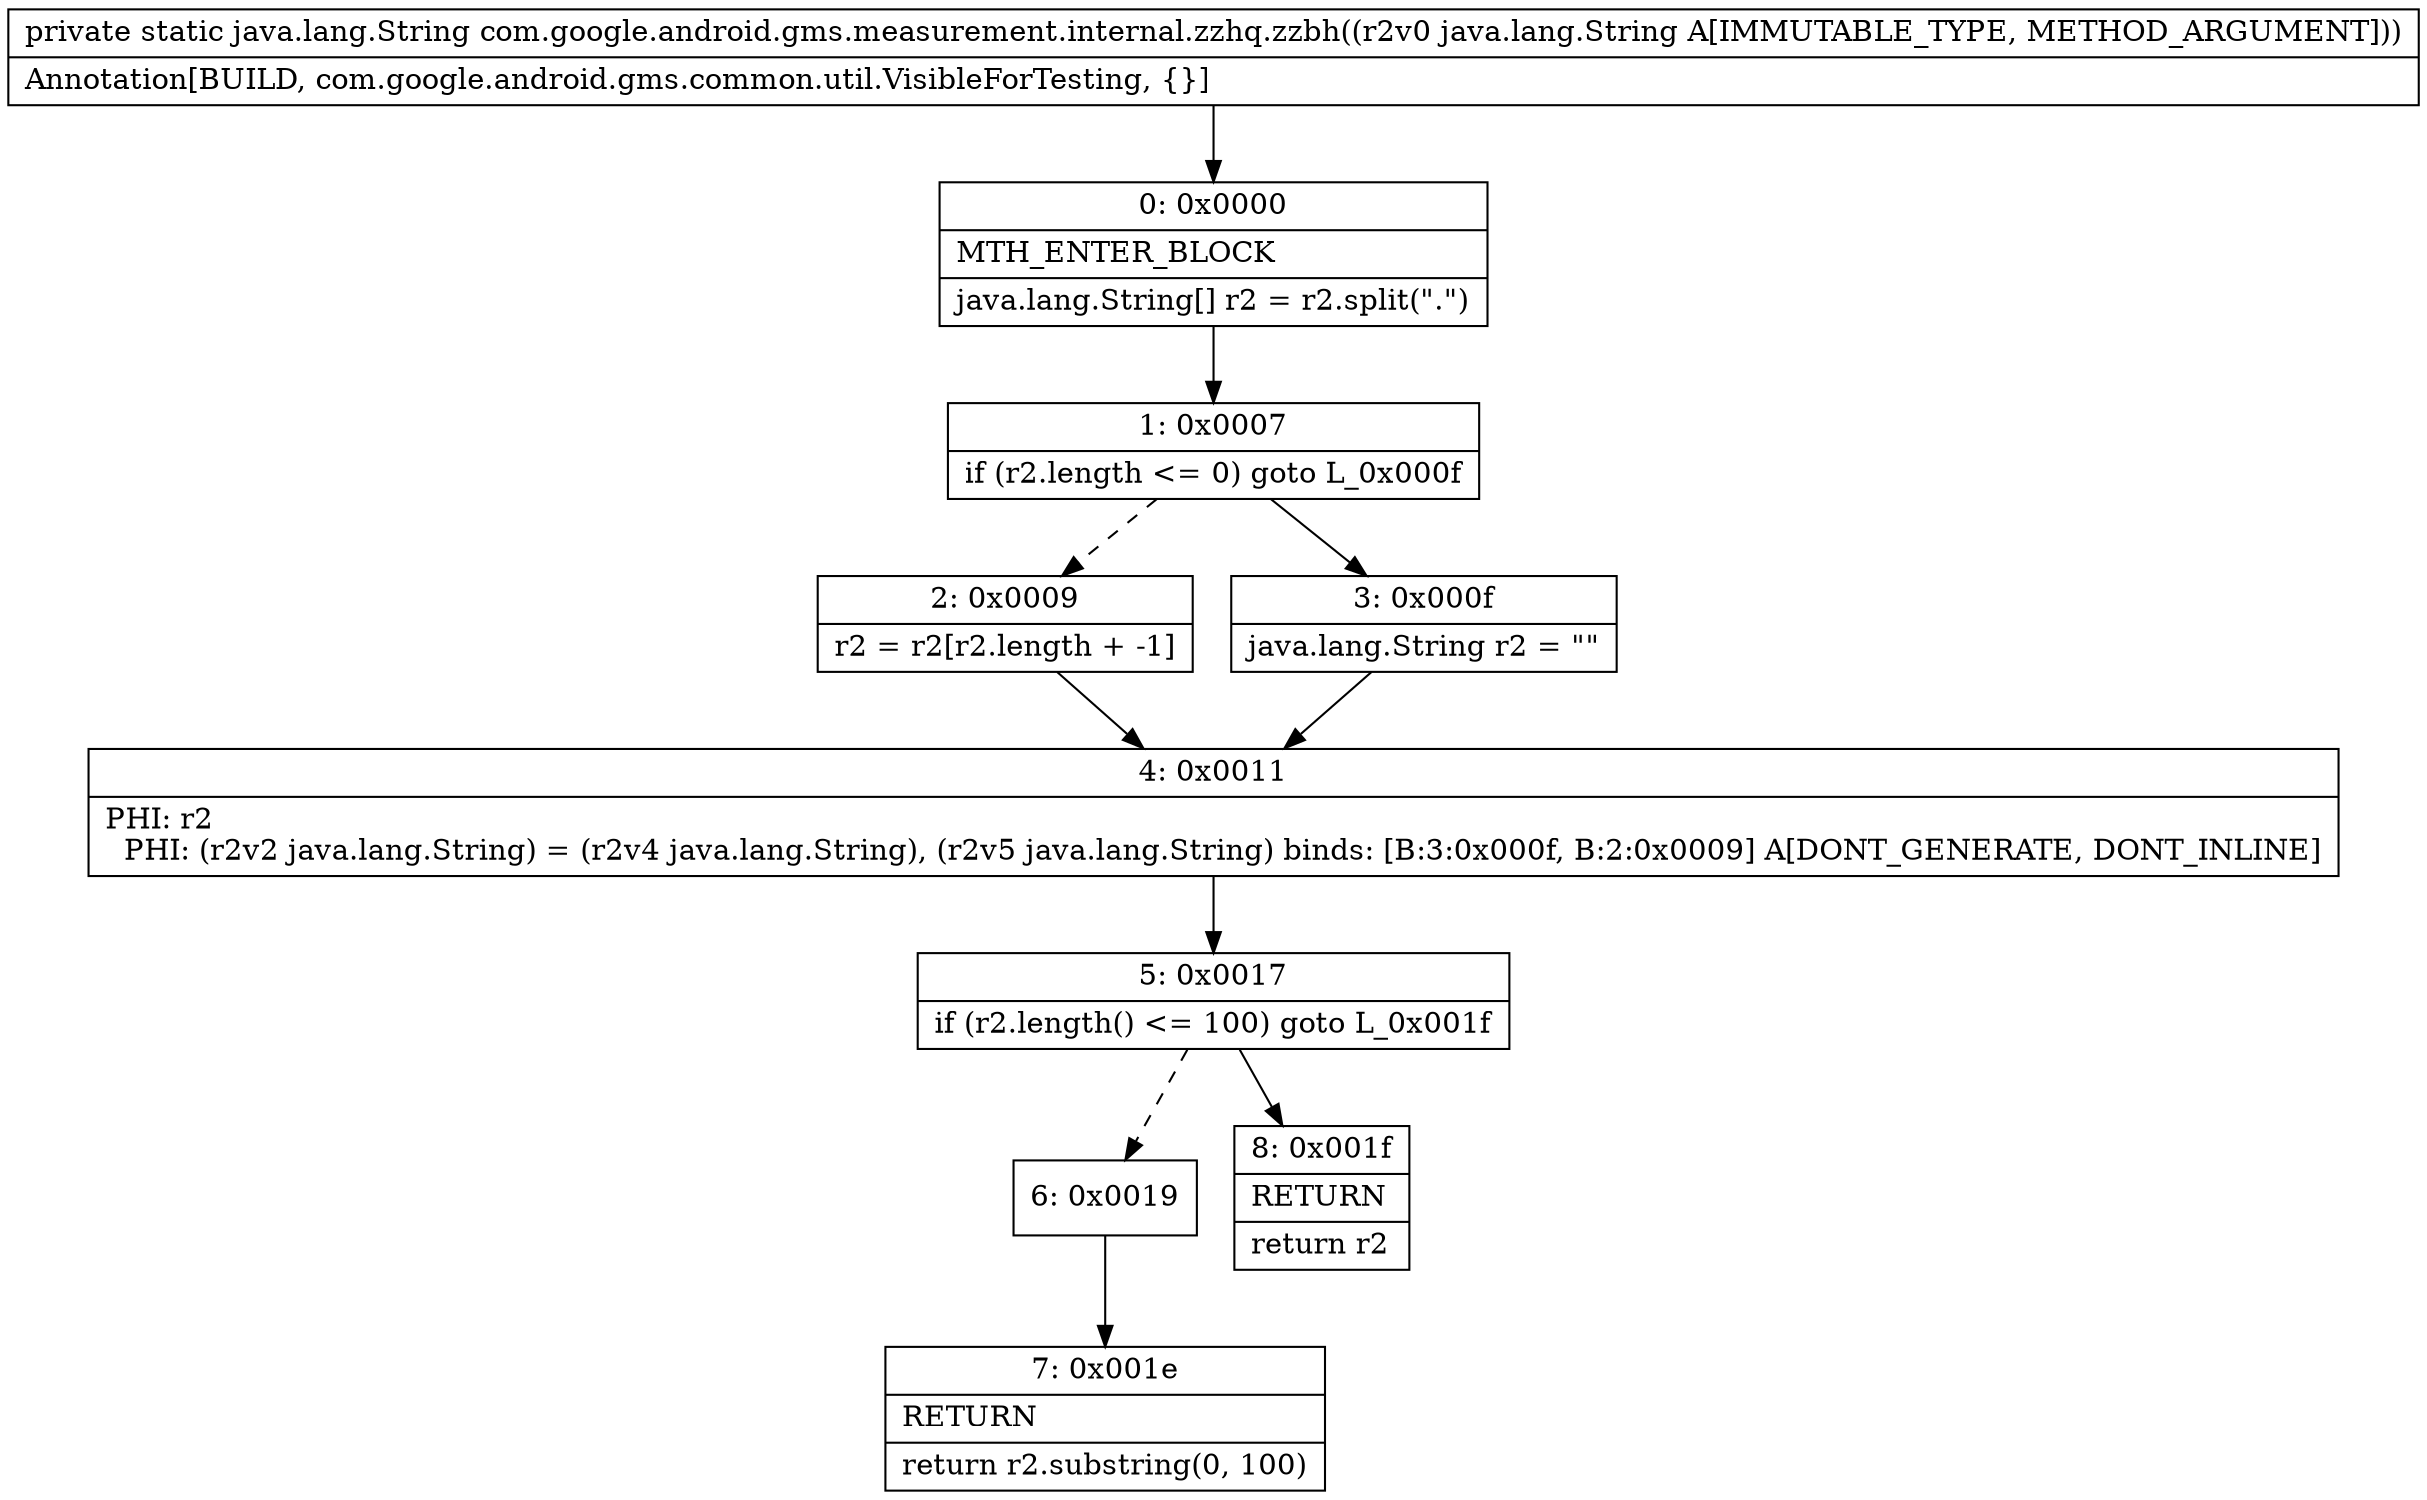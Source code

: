 digraph "CFG forcom.google.android.gms.measurement.internal.zzhq.zzbh(Ljava\/lang\/String;)Ljava\/lang\/String;" {
Node_0 [shape=record,label="{0\:\ 0x0000|MTH_ENTER_BLOCK\l|java.lang.String[] r2 = r2.split(\".\")\l}"];
Node_1 [shape=record,label="{1\:\ 0x0007|if (r2.length \<= 0) goto L_0x000f\l}"];
Node_2 [shape=record,label="{2\:\ 0x0009|r2 = r2[r2.length + \-1]\l}"];
Node_3 [shape=record,label="{3\:\ 0x000f|java.lang.String r2 = \"\"\l}"];
Node_4 [shape=record,label="{4\:\ 0x0011|PHI: r2 \l  PHI: (r2v2 java.lang.String) = (r2v4 java.lang.String), (r2v5 java.lang.String) binds: [B:3:0x000f, B:2:0x0009] A[DONT_GENERATE, DONT_INLINE]\l}"];
Node_5 [shape=record,label="{5\:\ 0x0017|if (r2.length() \<= 100) goto L_0x001f\l}"];
Node_6 [shape=record,label="{6\:\ 0x0019}"];
Node_7 [shape=record,label="{7\:\ 0x001e|RETURN\l|return r2.substring(0, 100)\l}"];
Node_8 [shape=record,label="{8\:\ 0x001f|RETURN\l|return r2\l}"];
MethodNode[shape=record,label="{private static java.lang.String com.google.android.gms.measurement.internal.zzhq.zzbh((r2v0 java.lang.String A[IMMUTABLE_TYPE, METHOD_ARGUMENT]))  | Annotation[BUILD, com.google.android.gms.common.util.VisibleForTesting, \{\}]\l}"];
MethodNode -> Node_0;
Node_0 -> Node_1;
Node_1 -> Node_2[style=dashed];
Node_1 -> Node_3;
Node_2 -> Node_4;
Node_3 -> Node_4;
Node_4 -> Node_5;
Node_5 -> Node_6[style=dashed];
Node_5 -> Node_8;
Node_6 -> Node_7;
}

